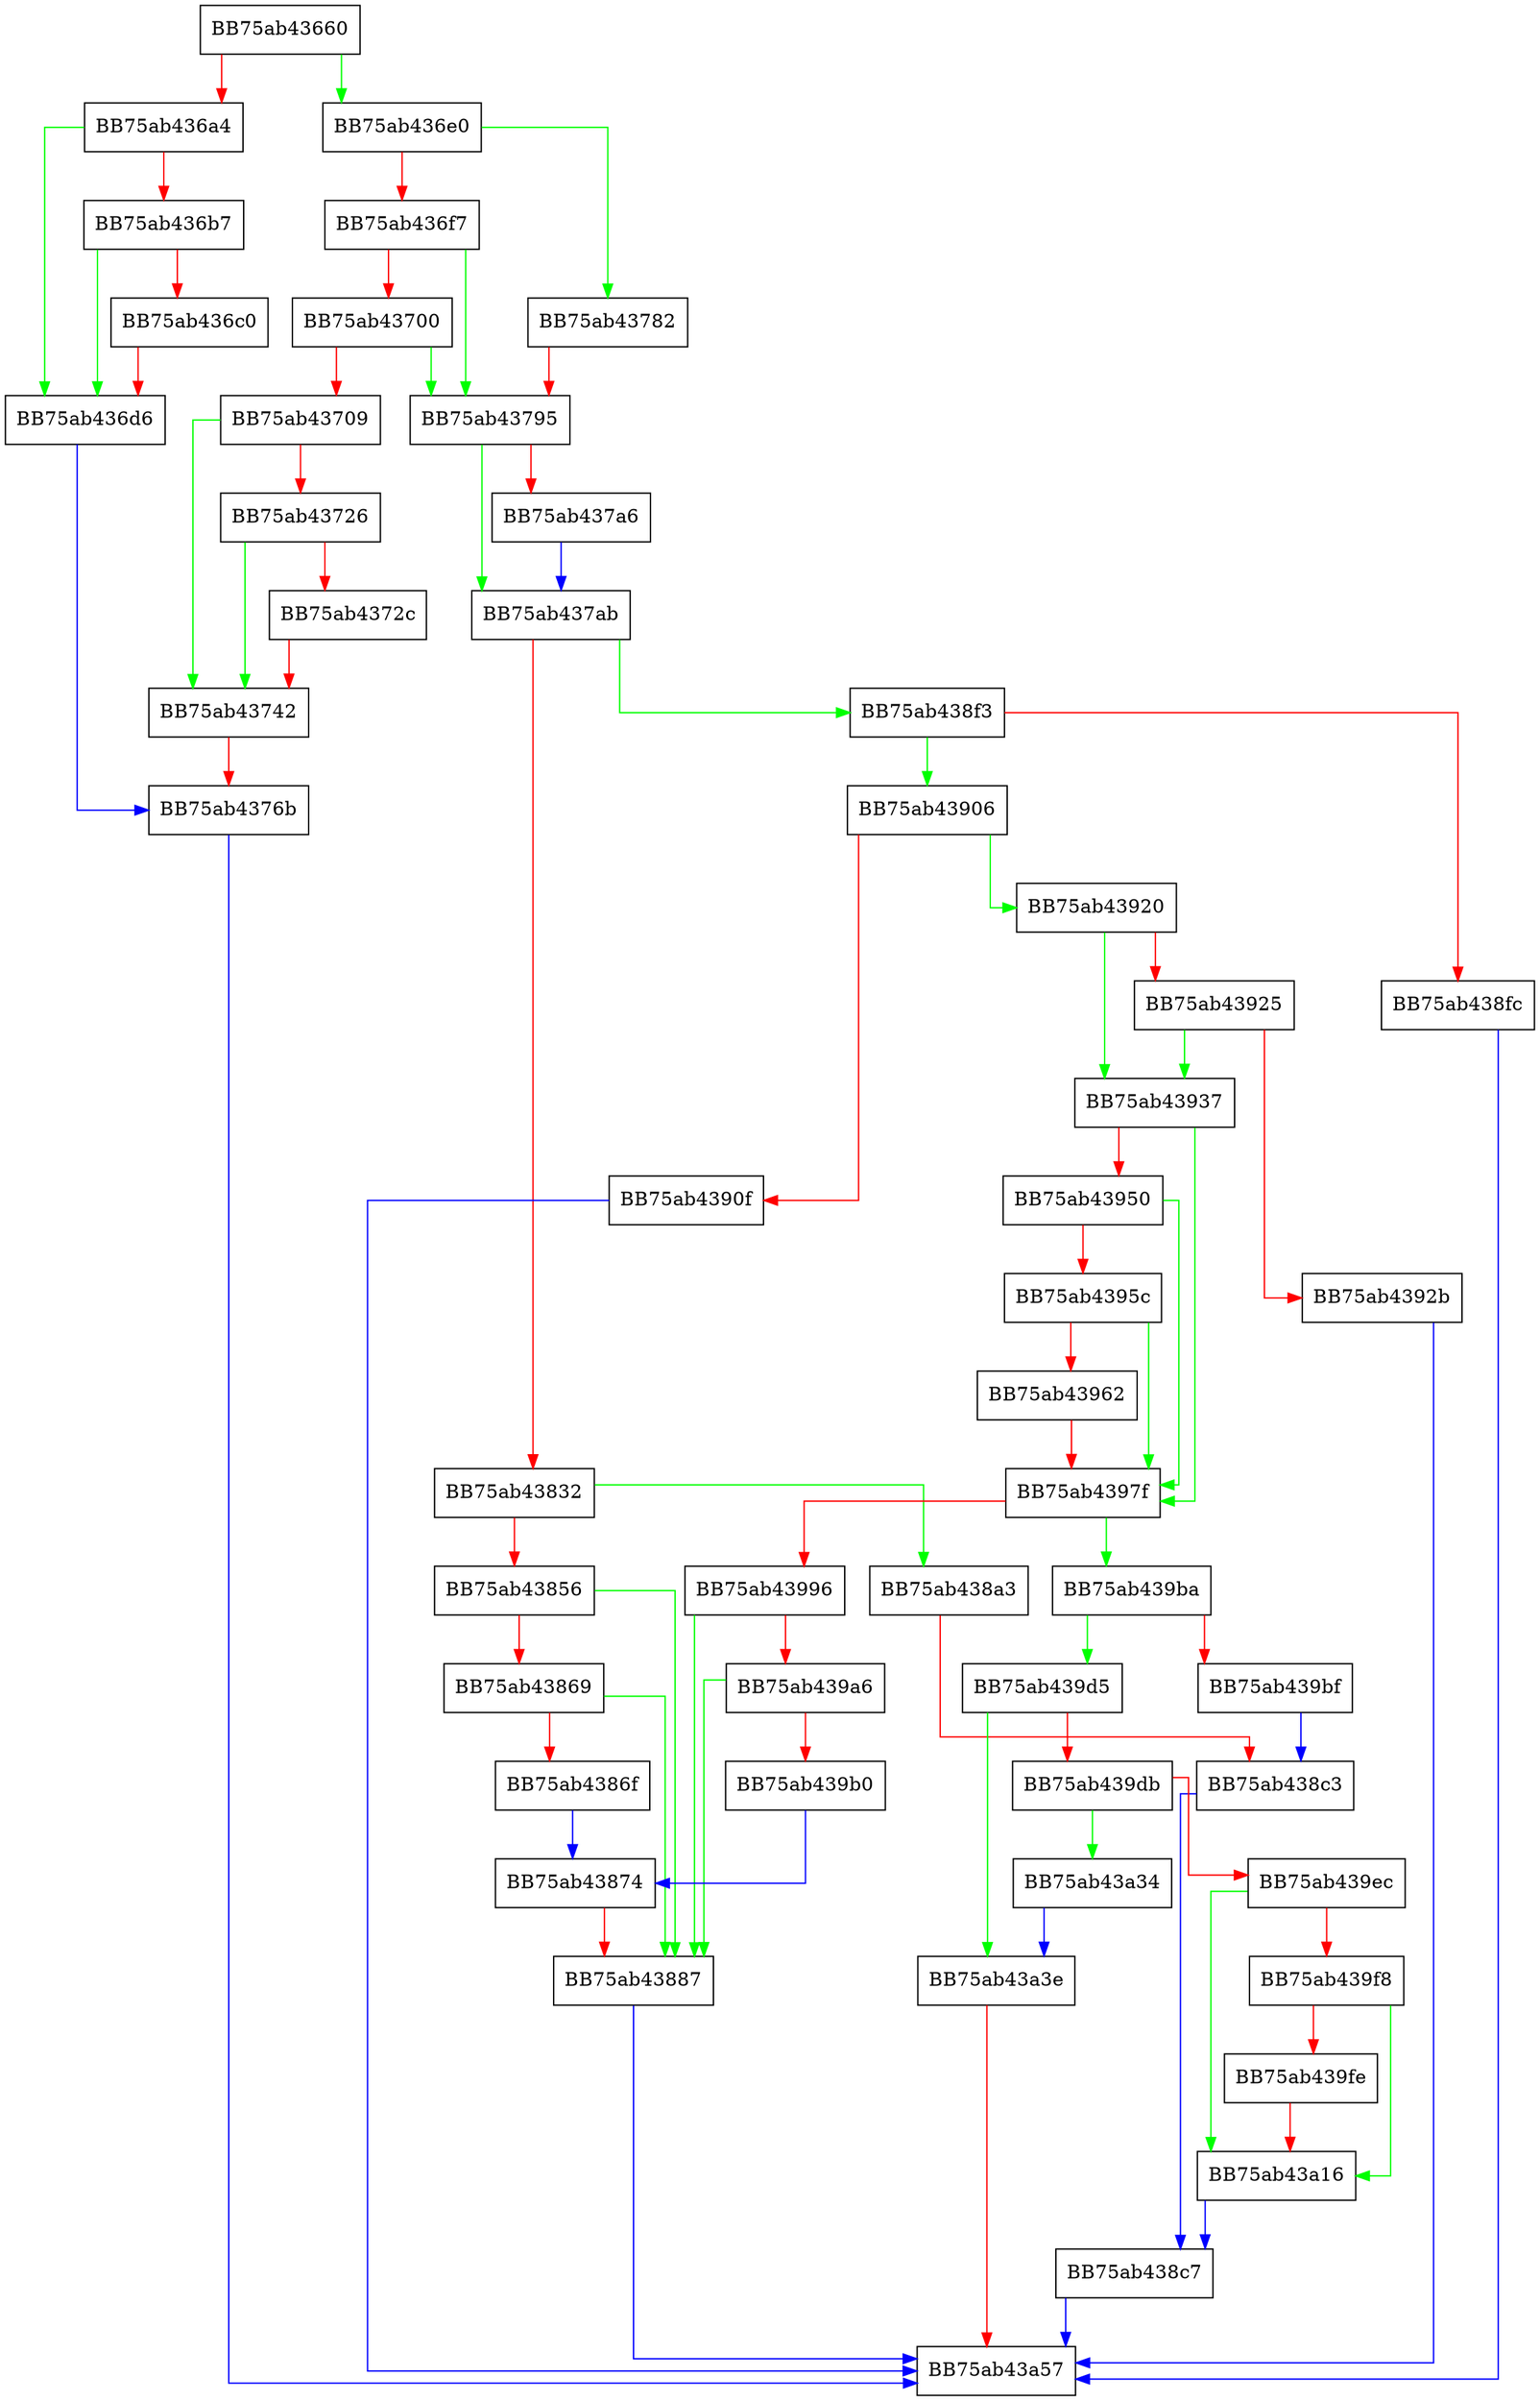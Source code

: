 digraph GetSampleSubmissionChunk {
  node [shape="box"];
  graph [splines=ortho];
  BB75ab43660 -> BB75ab436e0 [color="green"];
  BB75ab43660 -> BB75ab436a4 [color="red"];
  BB75ab436a4 -> BB75ab436d6 [color="green"];
  BB75ab436a4 -> BB75ab436b7 [color="red"];
  BB75ab436b7 -> BB75ab436d6 [color="green"];
  BB75ab436b7 -> BB75ab436c0 [color="red"];
  BB75ab436c0 -> BB75ab436d6 [color="red"];
  BB75ab436d6 -> BB75ab4376b [color="blue"];
  BB75ab436e0 -> BB75ab43782 [color="green"];
  BB75ab436e0 -> BB75ab436f7 [color="red"];
  BB75ab436f7 -> BB75ab43795 [color="green"];
  BB75ab436f7 -> BB75ab43700 [color="red"];
  BB75ab43700 -> BB75ab43795 [color="green"];
  BB75ab43700 -> BB75ab43709 [color="red"];
  BB75ab43709 -> BB75ab43742 [color="green"];
  BB75ab43709 -> BB75ab43726 [color="red"];
  BB75ab43726 -> BB75ab43742 [color="green"];
  BB75ab43726 -> BB75ab4372c [color="red"];
  BB75ab4372c -> BB75ab43742 [color="red"];
  BB75ab43742 -> BB75ab4376b [color="red"];
  BB75ab4376b -> BB75ab43a57 [color="blue"];
  BB75ab43782 -> BB75ab43795 [color="red"];
  BB75ab43795 -> BB75ab437ab [color="green"];
  BB75ab43795 -> BB75ab437a6 [color="red"];
  BB75ab437a6 -> BB75ab437ab [color="blue"];
  BB75ab437ab -> BB75ab438f3 [color="green"];
  BB75ab437ab -> BB75ab43832 [color="red"];
  BB75ab43832 -> BB75ab438a3 [color="green"];
  BB75ab43832 -> BB75ab43856 [color="red"];
  BB75ab43856 -> BB75ab43887 [color="green"];
  BB75ab43856 -> BB75ab43869 [color="red"];
  BB75ab43869 -> BB75ab43887 [color="green"];
  BB75ab43869 -> BB75ab4386f [color="red"];
  BB75ab4386f -> BB75ab43874 [color="blue"];
  BB75ab43874 -> BB75ab43887 [color="red"];
  BB75ab43887 -> BB75ab43a57 [color="blue"];
  BB75ab438a3 -> BB75ab438c3 [color="red"];
  BB75ab438c3 -> BB75ab438c7 [color="blue"];
  BB75ab438c7 -> BB75ab43a57 [color="blue"];
  BB75ab438f3 -> BB75ab43906 [color="green"];
  BB75ab438f3 -> BB75ab438fc [color="red"];
  BB75ab438fc -> BB75ab43a57 [color="blue"];
  BB75ab43906 -> BB75ab43920 [color="green"];
  BB75ab43906 -> BB75ab4390f [color="red"];
  BB75ab4390f -> BB75ab43a57 [color="blue"];
  BB75ab43920 -> BB75ab43937 [color="green"];
  BB75ab43920 -> BB75ab43925 [color="red"];
  BB75ab43925 -> BB75ab43937 [color="green"];
  BB75ab43925 -> BB75ab4392b [color="red"];
  BB75ab4392b -> BB75ab43a57 [color="blue"];
  BB75ab43937 -> BB75ab4397f [color="green"];
  BB75ab43937 -> BB75ab43950 [color="red"];
  BB75ab43950 -> BB75ab4397f [color="green"];
  BB75ab43950 -> BB75ab4395c [color="red"];
  BB75ab4395c -> BB75ab4397f [color="green"];
  BB75ab4395c -> BB75ab43962 [color="red"];
  BB75ab43962 -> BB75ab4397f [color="red"];
  BB75ab4397f -> BB75ab439ba [color="green"];
  BB75ab4397f -> BB75ab43996 [color="red"];
  BB75ab43996 -> BB75ab43887 [color="green"];
  BB75ab43996 -> BB75ab439a6 [color="red"];
  BB75ab439a6 -> BB75ab43887 [color="green"];
  BB75ab439a6 -> BB75ab439b0 [color="red"];
  BB75ab439b0 -> BB75ab43874 [color="blue"];
  BB75ab439ba -> BB75ab439d5 [color="green"];
  BB75ab439ba -> BB75ab439bf [color="red"];
  BB75ab439bf -> BB75ab438c3 [color="blue"];
  BB75ab439d5 -> BB75ab43a3e [color="green"];
  BB75ab439d5 -> BB75ab439db [color="red"];
  BB75ab439db -> BB75ab43a34 [color="green"];
  BB75ab439db -> BB75ab439ec [color="red"];
  BB75ab439ec -> BB75ab43a16 [color="green"];
  BB75ab439ec -> BB75ab439f8 [color="red"];
  BB75ab439f8 -> BB75ab43a16 [color="green"];
  BB75ab439f8 -> BB75ab439fe [color="red"];
  BB75ab439fe -> BB75ab43a16 [color="red"];
  BB75ab43a16 -> BB75ab438c7 [color="blue"];
  BB75ab43a34 -> BB75ab43a3e [color="blue"];
  BB75ab43a3e -> BB75ab43a57 [color="red"];
}